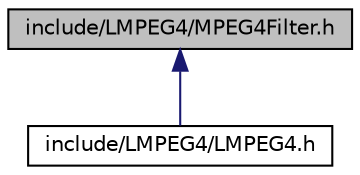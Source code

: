 digraph G
{
  edge [fontname="Helvetica",fontsize="10",labelfontname="Helvetica",labelfontsize="10"];
  node [fontname="Helvetica",fontsize="10",shape=record];
  Node1 [label="include/LMPEG4/MPEG4Filter.h",height=0.2,width=0.4,color="black", fillcolor="grey75", style="filled" fontcolor="black"];
  Node1 -> Node2 [dir="back",color="midnightblue",fontsize="10",style="solid",fontname="Helvetica"];
  Node2 [label="include/LMPEG4/LMPEG4.h",height=0.2,width=0.4,color="black", fillcolor="white", style="filled",URL="$_l_m_p_e_g4_8h.html"];
}
